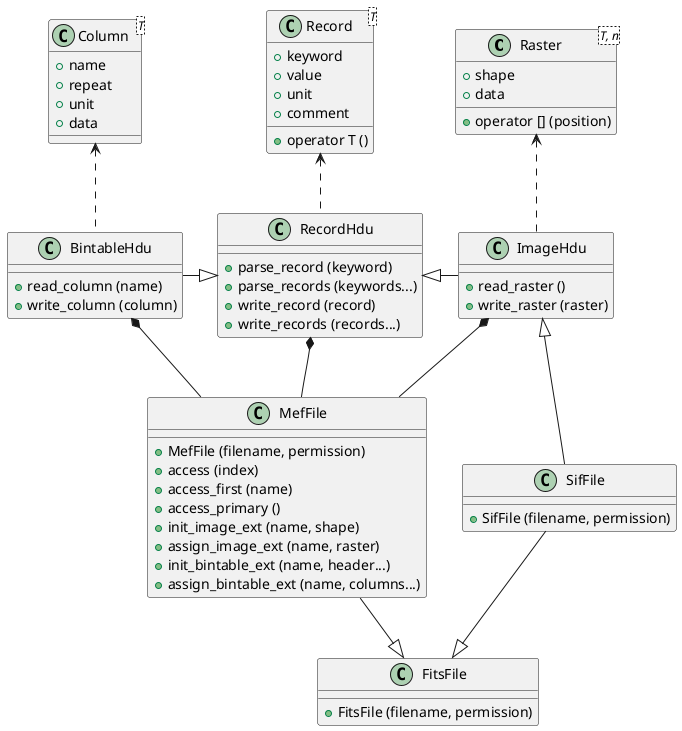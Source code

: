 @startuml

Raster <.. ImageHdu
Column <.. BintableHdu
Record <.. RecordHdu

RecordHdu <|- ImageHdu
BintableHdu -|> RecordHdu

BintableHdu *-- MefFile
RecordHdu *-- MefFile
ImageHdu *-- MefFile

MefFile --|> FitsFile
SifFile --|> FitsFile
ImageHdu <|-- SifFile

class FitsFile {
+ FitsFile (filename, permission)
}

class MefFile {
+ MefFile (filename, permission)
+ access (index)
+ access_first (name)
+ access_primary ()
+ init_image_ext (name, shape)
+ assign_image_ext (name, raster)
+ init_bintable_ext (name, header...)
+ assign_bintable_ext (name, columns...)
}

class SifFile {
+ SifFile (filename, permission)
}

class RecordHdu {
+ parse_record (keyword)
+ parse_records (keywords...)
+ write_record (record)
+ write_records (records...)
}

class ImageHdu {
+ read_raster ()
+ write_raster (raster)
}

class BintableHdu {
+ read_column (name)
+ write_column (column)
}

class Record<T> {
+ keyword
+ value
+ unit
+ comment
+ operator T ()
}

class Raster<T, n> {
+ shape
+ data
+ operator [] (position)
}

class Column<T> {
+ name
+ repeat
+ unit
+ data
}

@enduml
